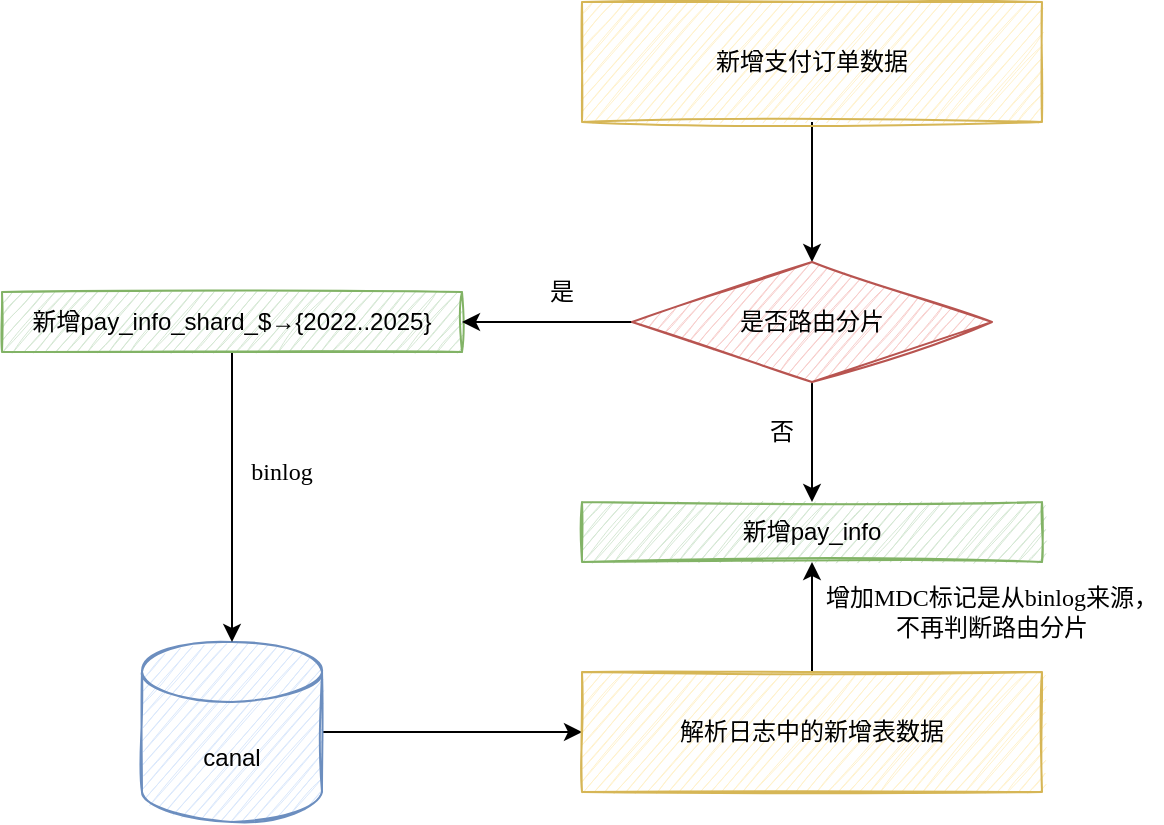 <mxfile version="19.0.3" type="device" pages="3"><diagram id="CUpE_ROg3NPhEMm8Of7d" name="第 1 页"><mxGraphModel dx="1865" dy="649" grid="1" gridSize="10" guides="1" tooltips="1" connect="1" arrows="1" fold="1" page="1" pageScale="1" pageWidth="827" pageHeight="1169" math="0" shadow="0"><root><mxCell id="0"/><mxCell id="1" parent="0"/><mxCell id="gH3cnBD5GV1e-x239EEC-13" style="edgeStyle=orthogonalEdgeStyle;rounded=0;orthogonalLoop=1;jettySize=auto;html=1;exitX=0.5;exitY=1;exitDx=0;exitDy=0;entryX=0.5;entryY=0;entryDx=0;entryDy=0;fontFamily=Comic Sans MS;" parent="1" source="gH3cnBD5GV1e-x239EEC-1" target="gH3cnBD5GV1e-x239EEC-5" edge="1"><mxGeometry relative="1" as="geometry"/></mxCell><mxCell id="gH3cnBD5GV1e-x239EEC-1" value="&lt;font face=&quot;Comic Sans MS&quot;&gt;新增支付订单数据&lt;/font&gt;" style="rounded=0;whiteSpace=wrap;html=1;sketch=1;shadow=0;glass=0;fillColor=#fff2cc;strokeColor=#d6b656;" parent="1" vertex="1"><mxGeometry x="240" y="270" width="230" height="60" as="geometry"/></mxCell><mxCell id="gH3cnBD5GV1e-x239EEC-2" value="新增pay_info" style="rounded=0;whiteSpace=wrap;html=1;sketch=1;shadow=0;glass=0;fillColor=#d5e8d4;strokeColor=#82b366;" parent="1" vertex="1"><mxGeometry x="240" y="520" width="230" height="30" as="geometry"/></mxCell><mxCell id="gH3cnBD5GV1e-x239EEC-19" style="edgeStyle=orthogonalEdgeStyle;rounded=0;orthogonalLoop=1;jettySize=auto;html=1;exitX=1;exitY=0.5;exitDx=0;exitDy=0;exitPerimeter=0;entryX=0;entryY=0.5;entryDx=0;entryDy=0;fontFamily=Comic Sans MS;" parent="1" source="gH3cnBD5GV1e-x239EEC-3" target="gH3cnBD5GV1e-x239EEC-16" edge="1"><mxGeometry relative="1" as="geometry"/></mxCell><mxCell id="gH3cnBD5GV1e-x239EEC-3" value="canal" style="shape=cylinder3;whiteSpace=wrap;html=1;boundedLbl=1;backgroundOutline=1;size=15;sketch=1;rounded=0;shadow=0;glass=0;fillColor=#dae8fc;strokeColor=#6c8ebf;" parent="1" vertex="1"><mxGeometry x="20" y="590" width="90" height="90" as="geometry"/></mxCell><mxCell id="gH3cnBD5GV1e-x239EEC-17" style="edgeStyle=orthogonalEdgeStyle;rounded=0;orthogonalLoop=1;jettySize=auto;html=1;exitX=0.5;exitY=1;exitDx=0;exitDy=0;entryX=0.5;entryY=0;entryDx=0;entryDy=0;entryPerimeter=0;fontFamily=Comic Sans MS;" parent="1" source="gH3cnBD5GV1e-x239EEC-4" target="gH3cnBD5GV1e-x239EEC-3" edge="1"><mxGeometry relative="1" as="geometry"/></mxCell><mxCell id="gH3cnBD5GV1e-x239EEC-4" value="新增pay_info_shard_$→{2022..2025}" style="rounded=0;whiteSpace=wrap;html=1;sketch=1;shadow=0;glass=0;fillColor=#d5e8d4;strokeColor=#82b366;" parent="1" vertex="1"><mxGeometry x="-50" y="415" width="230" height="30" as="geometry"/></mxCell><mxCell id="gH3cnBD5GV1e-x239EEC-8" style="edgeStyle=orthogonalEdgeStyle;rounded=0;orthogonalLoop=1;jettySize=auto;html=1;exitX=0.5;exitY=1;exitDx=0;exitDy=0;entryX=0.5;entryY=0;entryDx=0;entryDy=0;fontFamily=Comic Sans MS;" parent="1" source="gH3cnBD5GV1e-x239EEC-5" target="gH3cnBD5GV1e-x239EEC-2" edge="1"><mxGeometry relative="1" as="geometry"/></mxCell><mxCell id="gH3cnBD5GV1e-x239EEC-9" style="edgeStyle=orthogonalEdgeStyle;rounded=0;orthogonalLoop=1;jettySize=auto;html=1;exitX=0;exitY=0.5;exitDx=0;exitDy=0;entryX=1;entryY=0.5;entryDx=0;entryDy=0;fontFamily=Comic Sans MS;" parent="1" source="gH3cnBD5GV1e-x239EEC-5" target="gH3cnBD5GV1e-x239EEC-4" edge="1"><mxGeometry relative="1" as="geometry"/></mxCell><mxCell id="gH3cnBD5GV1e-x239EEC-5" value="是否路由分片" style="rhombus;whiteSpace=wrap;html=1;rounded=0;shadow=0;glass=0;sketch=1;fontFamily=Comic Sans MS;fillColor=#f8cecc;strokeColor=#b85450;" parent="1" vertex="1"><mxGeometry x="265" y="400" width="180" height="60" as="geometry"/></mxCell><mxCell id="gH3cnBD5GV1e-x239EEC-10" value="是" style="text;html=1;strokeColor=none;fillColor=none;align=center;verticalAlign=middle;whiteSpace=wrap;rounded=0;shadow=0;glass=0;sketch=1;fontFamily=Comic Sans MS;" parent="1" vertex="1"><mxGeometry x="200" y="400" width="60" height="30" as="geometry"/></mxCell><mxCell id="gH3cnBD5GV1e-x239EEC-11" value="否" style="text;html=1;strokeColor=none;fillColor=none;align=center;verticalAlign=middle;whiteSpace=wrap;rounded=0;shadow=0;glass=0;sketch=1;fontFamily=Comic Sans MS;" parent="1" vertex="1"><mxGeometry x="310" y="470" width="60" height="30" as="geometry"/></mxCell><mxCell id="gH3cnBD5GV1e-x239EEC-23" style="edgeStyle=orthogonalEdgeStyle;rounded=0;orthogonalLoop=1;jettySize=auto;html=1;exitX=0.5;exitY=0;exitDx=0;exitDy=0;entryX=0.5;entryY=1;entryDx=0;entryDy=0;fontFamily=Comic Sans MS;" parent="1" source="gH3cnBD5GV1e-x239EEC-16" target="gH3cnBD5GV1e-x239EEC-2" edge="1"><mxGeometry relative="1" as="geometry"/></mxCell><mxCell id="gH3cnBD5GV1e-x239EEC-16" value="&lt;font face=&quot;Comic Sans MS&quot;&gt;解析日志中的新增表数据&lt;/font&gt;" style="rounded=0;whiteSpace=wrap;html=1;sketch=1;shadow=0;glass=0;fillColor=#fff2cc;strokeColor=#d6b656;" parent="1" vertex="1"><mxGeometry x="240" y="605" width="230" height="60" as="geometry"/></mxCell><mxCell id="gH3cnBD5GV1e-x239EEC-18" value="binlog" style="text;html=1;strokeColor=none;fillColor=none;align=center;verticalAlign=middle;whiteSpace=wrap;rounded=0;shadow=0;glass=0;sketch=1;fontFamily=Comic Sans MS;" parent="1" vertex="1"><mxGeometry x="60" y="490" width="60" height="30" as="geometry"/></mxCell><mxCell id="gH3cnBD5GV1e-x239EEC-22" value="增加MDC标记是从binlog来源，不再判断路由分片" style="text;html=1;strokeColor=none;fillColor=none;align=center;verticalAlign=middle;whiteSpace=wrap;rounded=0;shadow=0;glass=0;sketch=1;fontFamily=Comic Sans MS;" parent="1" vertex="1"><mxGeometry x="360" y="560" width="170" height="30" as="geometry"/></mxCell></root></mxGraphModel></diagram><diagram id="2joxC20oUZu1GNimzthu" name="第 2 页"><mxGraphModel dx="1038" dy="649" grid="1" gridSize="10" guides="1" tooltips="1" connect="1" arrows="1" fold="1" page="1" pageScale="1" pageWidth="827" pageHeight="1169" math="0" shadow="0"><root><mxCell id="0"/><mxCell id="1" parent="0"/><mxCell id="-G9N_oBadMH0zHrFVqdw-3" value="商品模块" style="rounded=1;whiteSpace=wrap;html=1;dashed=1;sketch=1;verticalAlign=top;" vertex="1" parent="1"><mxGeometry x="190" y="280" width="470" height="330" as="geometry"/></mxCell><mxCell id="-G9N_oBadMH0zHrFVqdw-13" style="edgeStyle=orthogonalEdgeStyle;rounded=0;orthogonalLoop=1;jettySize=auto;html=1;exitX=0.5;exitY=1;exitDx=0;exitDy=0;entryX=0.5;entryY=0;entryDx=0;entryDy=0;" edge="1" parent="1" source="6BgisCbqa-Uj8gQds_aK-1" target="-G9N_oBadMH0zHrFVqdw-1"><mxGeometry relative="1" as="geometry"/></mxCell><mxCell id="6BgisCbqa-Uj8gQds_aK-1" value="商品款式1库存表(sku)" style="rounded=1;whiteSpace=wrap;html=1;fillColor=#d5e8d4;strokeColor=#82b366;sketch=1;" parent="1" vertex="1"><mxGeometry x="380" y="310" width="120" height="30" as="geometry"/></mxCell><mxCell id="-G9N_oBadMH0zHrFVqdw-18" style="edgeStyle=orthogonalEdgeStyle;curved=1;rounded=0;orthogonalLoop=1;jettySize=auto;html=1;exitX=0.5;exitY=1;exitDx=0;exitDy=0;entryX=0.5;entryY=0;entryDx=0;entryDy=0;" edge="1" parent="1" source="-G9N_oBadMH0zHrFVqdw-1" target="-G9N_oBadMH0zHrFVqdw-6"><mxGeometry relative="1" as="geometry"/></mxCell><mxCell id="-G9N_oBadMH0zHrFVqdw-26" style="edgeStyle=orthogonalEdgeStyle;rounded=0;orthogonalLoop=1;jettySize=auto;html=1;exitX=0.5;exitY=1;exitDx=0;exitDy=0;" edge="1" parent="1" source="-G9N_oBadMH0zHrFVqdw-1" target="-G9N_oBadMH0zHrFVqdw-9"><mxGeometry relative="1" as="geometry"/></mxCell><mxCell id="-G9N_oBadMH0zHrFVqdw-1" value="商品表(spu)" style="rounded=1;whiteSpace=wrap;html=1;fillColor=#f8cecc;strokeColor=#b85450;sketch=1;" vertex="1" parent="1"><mxGeometry x="380" y="360" width="120" height="60" as="geometry"/></mxCell><mxCell id="-G9N_oBadMH0zHrFVqdw-14" style="edgeStyle=orthogonalEdgeStyle;rounded=0;orthogonalLoop=1;jettySize=auto;html=1;exitX=0.5;exitY=1;exitDx=0;exitDy=0;entryX=1;entryY=0.5;entryDx=0;entryDy=0;" edge="1" parent="1" source="-G9N_oBadMH0zHrFVqdw-4" target="-G9N_oBadMH0zHrFVqdw-1"><mxGeometry relative="1" as="geometry"/></mxCell><mxCell id="-G9N_oBadMH0zHrFVqdw-27" style="edgeStyle=orthogonalEdgeStyle;rounded=0;orthogonalLoop=1;jettySize=auto;html=1;exitX=0.75;exitY=1;exitDx=0;exitDy=0;entryX=0.5;entryY=0;entryDx=0;entryDy=0;strokeColor=#FF3333;" edge="1" parent="1" source="-G9N_oBadMH0zHrFVqdw-4" target="-G9N_oBadMH0zHrFVqdw-9"><mxGeometry relative="1" as="geometry"/></mxCell><mxCell id="-G9N_oBadMH0zHrFVqdw-28" style="edgeStyle=orthogonalEdgeStyle;rounded=0;orthogonalLoop=1;jettySize=auto;html=1;exitX=0.75;exitY=1;exitDx=0;exitDy=0;entryX=0.5;entryY=0;entryDx=0;entryDy=0;strokeColor=#FF3333;" edge="1" parent="1" source="-G9N_oBadMH0zHrFVqdw-4" target="-G9N_oBadMH0zHrFVqdw-6"><mxGeometry relative="1" as="geometry"><Array as="points"><mxPoint x="610" y="440"/><mxPoint x="440" y="440"/></Array></mxGeometry></mxCell><mxCell id="-G9N_oBadMH0zHrFVqdw-4" value="商品款式2库存表(sku)" style="rounded=1;whiteSpace=wrap;html=1;fillColor=#d5e8d4;strokeColor=#82b366;sketch=1;" vertex="1" parent="1"><mxGeometry x="520" y="310" width="120" height="30" as="geometry"/></mxCell><mxCell id="-G9N_oBadMH0zHrFVqdw-6" value="商品分类类型表(category)&lt;br&gt;(手机数码/智能机)" style="rounded=1;whiteSpace=wrap;html=1;fillColor=#dae8fc;strokeColor=#6c8ebf;sketch=1;" vertex="1" parent="1"><mxGeometry x="380" y="460" width="120" height="50" as="geometry"/></mxCell><mxCell id="-G9N_oBadMH0zHrFVqdw-9" value="商品品牌表(brand)&lt;br&gt;(小米/格力/美的)" style="rounded=1;whiteSpace=wrap;html=1;fillColor=#dae8fc;strokeColor=#6c8ebf;sketch=1;" vertex="1" parent="1"><mxGeometry x="520" y="460" width="120" height="50" as="geometry"/></mxCell><mxCell id="-G9N_oBadMH0zHrFVqdw-22" value="" style="edgeStyle=orthogonalEdgeStyle;curved=1;rounded=0;orthogonalLoop=1;jettySize=auto;html=1;" edge="1" parent="1" source="-G9N_oBadMH0zHrFVqdw-20" target="-G9N_oBadMH0zHrFVqdw-21"><mxGeometry relative="1" as="geometry"/></mxCell><mxCell id="-G9N_oBadMH0zHrFVqdw-24" value="" style="edgeStyle=orthogonalEdgeStyle;curved=1;rounded=0;orthogonalLoop=1;jettySize=auto;html=1;" edge="1" parent="1" source="-G9N_oBadMH0zHrFVqdw-23" target="-G9N_oBadMH0zHrFVqdw-20"><mxGeometry relative="1" as="geometry"/></mxCell><mxCell id="-G9N_oBadMH0zHrFVqdw-20" value="商品属性表(attribute)(尺寸/外观/颜色)" style="rounded=1;whiteSpace=wrap;html=1;fillColor=#f8cecc;strokeColor=#b85450;sketch=1;" vertex="1" parent="1"><mxGeometry x="220" y="450" width="120" height="60" as="geometry"/></mxCell><mxCell id="-G9N_oBadMH0zHrFVqdw-21" value="商品属性分类表(attribute_category)(手机数码/服装)" style="rounded=1;whiteSpace=wrap;html=1;fillColor=#f8cecc;strokeColor=#b85450;sketch=1;" vertex="1" parent="1"><mxGeometry x="220" y="540" width="120" height="60" as="geometry"/></mxCell><mxCell id="-G9N_oBadMH0zHrFVqdw-25" style="edgeStyle=orthogonalEdgeStyle;curved=1;rounded=0;orthogonalLoop=1;jettySize=auto;html=1;exitX=1;exitY=0.5;exitDx=0;exitDy=0;entryX=0;entryY=0.5;entryDx=0;entryDy=0;" edge="1" parent="1" source="-G9N_oBadMH0zHrFVqdw-23" target="-G9N_oBadMH0zHrFVqdw-1"><mxGeometry relative="1" as="geometry"/></mxCell><mxCell id="-G9N_oBadMH0zHrFVqdw-31" style="edgeStyle=orthogonalEdgeStyle;rounded=0;orthogonalLoop=1;jettySize=auto;html=1;exitX=0.5;exitY=0;exitDx=0;exitDy=0;entryX=0;entryY=0.5;entryDx=0;entryDy=0;strokeColor=#33001A;" edge="1" parent="1" source="-G9N_oBadMH0zHrFVqdw-23" target="6BgisCbqa-Uj8gQds_aK-1"><mxGeometry relative="1" as="geometry"/></mxCell><mxCell id="-G9N_oBadMH0zHrFVqdw-23" value="商品属性值表(attribute_value)(尺寸/外观/颜色)" style="rounded=1;whiteSpace=wrap;html=1;fillColor=#f8cecc;strokeColor=#b85450;sketch=1;" vertex="1" parent="1"><mxGeometry x="220" y="360" width="120" height="60" as="geometry"/></mxCell><mxCell id="-G9N_oBadMH0zHrFVqdw-29" value="" style="shape=flexArrow;endArrow=classic;html=1;rounded=0;strokeColor=#33001A;" edge="1" parent="1"><mxGeometry width="50" height="50" relative="1" as="geometry"><mxPoint x="680" y="440" as="sourcePoint"/><mxPoint x="740" y="440" as="targetPoint"/></mxGeometry></mxCell><mxCell id="-G9N_oBadMH0zHrFVqdw-30" value="查询商品详情(根据spuId查询商品表、所有商品库存表，品牌信息)" style="ellipse;whiteSpace=wrap;html=1;strokeWidth=2;fillWeight=2;hachureGap=8;fillColor=none;fillStyle=dots;sketch=1;" vertex="1" parent="1"><mxGeometry x="760" y="410" width="150" height="70" as="geometry"/></mxCell><mxCell id="-G9N_oBadMH0zHrFVqdw-32" value="订单模块" style="rounded=1;whiteSpace=wrap;html=1;dashed=1;sketch=1;verticalAlign=top;" vertex="1" parent="1"><mxGeometry x="200" y="650" width="350" height="160" as="geometry"/></mxCell><mxCell id="-G9N_oBadMH0zHrFVqdw-33" value="订单表(order)" style="rounded=1;whiteSpace=wrap;html=1;fillColor=#f8cecc;strokeColor=#b85450;sketch=1;" vertex="1" parent="1"><mxGeometry x="315" y="680" width="120" height="30" as="geometry"/></mxCell><mxCell id="-G9N_oBadMH0zHrFVqdw-36" style="edgeStyle=orthogonalEdgeStyle;rounded=0;orthogonalLoop=1;jettySize=auto;html=1;exitX=0.5;exitY=0;exitDx=0;exitDy=0;entryX=0.5;entryY=1;entryDx=0;entryDy=0;strokeColor=#33001A;" edge="1" parent="1" source="-G9N_oBadMH0zHrFVqdw-34" target="-G9N_oBadMH0zHrFVqdw-33"><mxGeometry relative="1" as="geometry"/></mxCell><mxCell id="-G9N_oBadMH0zHrFVqdw-34" value="订单明细表(order)" style="rounded=1;whiteSpace=wrap;html=1;fillColor=#f8cecc;strokeColor=#b85450;sketch=1;" vertex="1" parent="1"><mxGeometry x="250" y="760" width="120" height="30" as="geometry"/></mxCell><mxCell id="-G9N_oBadMH0zHrFVqdw-37" style="edgeStyle=orthogonalEdgeStyle;rounded=0;orthogonalLoop=1;jettySize=auto;html=1;exitX=0.5;exitY=0;exitDx=0;exitDy=0;strokeColor=#33001A;" edge="1" parent="1" source="-G9N_oBadMH0zHrFVqdw-35" target="-G9N_oBadMH0zHrFVqdw-33"><mxGeometry relative="1" as="geometry"/></mxCell><mxCell id="-G9N_oBadMH0zHrFVqdw-40" style="edgeStyle=orthogonalEdgeStyle;rounded=0;orthogonalLoop=1;jettySize=auto;html=1;exitX=0.75;exitY=0;exitDx=0;exitDy=0;entryX=0;entryY=0.5;entryDx=0;entryDy=0;strokeColor=#33001A;" edge="1" parent="1" source="-G9N_oBadMH0zHrFVqdw-35" target="-G9N_oBadMH0zHrFVqdw-38"><mxGeometry relative="1" as="geometry"/></mxCell><mxCell id="-G9N_oBadMH0zHrFVqdw-41" style="edgeStyle=orthogonalEdgeStyle;rounded=0;orthogonalLoop=1;jettySize=auto;html=1;exitX=1;exitY=0.5;exitDx=0;exitDy=0;entryX=0;entryY=0.5;entryDx=0;entryDy=0;strokeColor=#33001A;" edge="1" parent="1" source="-G9N_oBadMH0zHrFVqdw-35" target="-G9N_oBadMH0zHrFVqdw-39"><mxGeometry relative="1" as="geometry"/></mxCell><mxCell id="-G9N_oBadMH0zHrFVqdw-35" value="订单明细表(order)" style="rounded=1;whiteSpace=wrap;html=1;fillColor=#f8cecc;strokeColor=#b85450;sketch=1;" vertex="1" parent="1"><mxGeometry x="390" y="760" width="120" height="30" as="geometry"/></mxCell><mxCell id="-G9N_oBadMH0zHrFVqdw-38" value="商品SPU" style="rounded=1;whiteSpace=wrap;html=1;fillColor=#f8cecc;strokeColor=#b85450;sketch=1;dashed=1;" vertex="1" parent="1"><mxGeometry x="570" y="690" width="120" height="30" as="geometry"/></mxCell><mxCell id="-G9N_oBadMH0zHrFVqdw-39" value="商品SKU" style="rounded=1;whiteSpace=wrap;html=1;fillColor=#f8cecc;strokeColor=#b85450;sketch=1;dashed=1;" vertex="1" parent="1"><mxGeometry x="570" y="760" width="120" height="30" as="geometry"/></mxCell></root></mxGraphModel></diagram><diagram id="lNLyhwY9w-gQE0UX-iSp" name="业务流程"><mxGraphModel dx="1865" dy="649" grid="1" gridSize="10" guides="1" tooltips="1" connect="1" arrows="1" fold="1" page="1" pageScale="1" pageWidth="827" pageHeight="1169" math="0" shadow="0"><root><mxCell id="0"/><mxCell id="1" parent="0"/><mxCell id="Y6sgk7fPxvdI-4pFYEH2-3" style="edgeStyle=orthogonalEdgeStyle;rounded=0;orthogonalLoop=1;jettySize=auto;html=1;exitX=0.5;exitY=0.5;exitDx=0;exitDy=0;exitPerimeter=0;entryX=0;entryY=0.5;entryDx=0;entryDy=0;strokeColor=#33001A;" edge="1" parent="1" source="Y6sgk7fPxvdI-4pFYEH2-1" target="Y6sgk7fPxvdI-4pFYEH2-2"><mxGeometry relative="1" as="geometry"/></mxCell><mxCell id="Y6sgk7fPxvdI-4pFYEH2-1" value="Actor" style="shape=umlActor;verticalLabelPosition=bottom;verticalAlign=top;html=1;outlineConnect=0;sketch=1;" vertex="1" parent="1"><mxGeometry x="60" y="270" width="30" height="60" as="geometry"/></mxCell><mxCell id="Y6sgk7fPxvdI-4pFYEH2-2" value="用户模块" style="rounded=1;whiteSpace=wrap;html=1;sketch=1;verticalAlign=top;" vertex="1" parent="1"><mxGeometry x="209" y="205" width="391" height="190" as="geometry"/></mxCell><mxCell id="Y6sgk7fPxvdI-4pFYEH2-4" value="访问" style="text;html=1;strokeColor=none;fillColor=none;align=center;verticalAlign=middle;whiteSpace=wrap;rounded=0;sketch=1;" vertex="1" parent="1"><mxGeometry x="110" y="270" width="60" height="30" as="geometry"/></mxCell><mxCell id="Y6sgk7fPxvdI-4pFYEH2-5" value="注册" style="rounded=1;whiteSpace=wrap;html=1;sketch=1;fillColor=#dae8fc;strokeColor=#6c8ebf;" vertex="1" parent="1"><mxGeometry x="230" y="240" width="70" height="60" as="geometry"/></mxCell><mxCell id="Y6sgk7fPxvdI-4pFYEH2-6" value="登录" style="rounded=1;whiteSpace=wrap;html=1;sketch=1;fillColor=#dae8fc;strokeColor=#6c8ebf;" vertex="1" parent="1"><mxGeometry x="320" y="240" width="70" height="60" as="geometry"/></mxCell><mxCell id="Y6sgk7fPxvdI-4pFYEH2-7" value="退出登录" style="rounded=1;whiteSpace=wrap;html=1;sketch=1;fillColor=#dae8fc;strokeColor=#6c8ebf;" vertex="1" parent="1"><mxGeometry x="414" y="240" width="70" height="60" as="geometry"/></mxCell><mxCell id="Y6sgk7fPxvdI-4pFYEH2-8" value="消息通知模块" style="rounded=1;whiteSpace=wrap;html=1;sketch=1;verticalAlign=top;" vertex="1" parent="1"><mxGeometry x="640" y="205" width="120" height="255" as="geometry"/></mxCell><mxCell id="Y6sgk7fPxvdI-4pFYEH2-44" style="edgeStyle=orthogonalEdgeStyle;rounded=0;orthogonalLoop=1;jettySize=auto;html=1;exitX=1;exitY=0.5;exitDx=0;exitDy=0;entryX=0;entryY=0.5;entryDx=0;entryDy=0;entryPerimeter=0;strokeColor=#33001A;" edge="1" parent="1" source="Y6sgk7fPxvdI-4pFYEH2-9" target="Y6sgk7fPxvdI-4pFYEH2-43"><mxGeometry relative="1" as="geometry"/></mxCell><mxCell id="Y6sgk7fPxvdI-4pFYEH2-9" value="发邮件" style="rounded=1;whiteSpace=wrap;html=1;sketch=1;fillColor=#dae8fc;strokeColor=#6c8ebf;" vertex="1" parent="1"><mxGeometry x="665" y="240" width="70" height="60" as="geometry"/></mxCell><mxCell id="Y6sgk7fPxvdI-4pFYEH2-45" style="edgeStyle=orthogonalEdgeStyle;rounded=0;orthogonalLoop=1;jettySize=auto;html=1;exitX=1;exitY=0.5;exitDx=0;exitDy=0;entryX=0;entryY=0;entryDx=0;entryDy=52.5;entryPerimeter=0;strokeColor=#33001A;" edge="1" parent="1" source="Y6sgk7fPxvdI-4pFYEH2-10" target="Y6sgk7fPxvdI-4pFYEH2-43"><mxGeometry relative="1" as="geometry"/></mxCell><mxCell id="Y6sgk7fPxvdI-4pFYEH2-10" value="发短信" style="rounded=1;whiteSpace=wrap;html=1;sketch=1;fillColor=#dae8fc;strokeColor=#6c8ebf;" vertex="1" parent="1"><mxGeometry x="665" y="310" width="70" height="60" as="geometry"/></mxCell><mxCell id="Y6sgk7fPxvdI-4pFYEH2-12" style="edgeStyle=orthogonalEdgeStyle;rounded=0;orthogonalLoop=1;jettySize=auto;html=1;exitX=1;exitY=0.5;exitDx=0;exitDy=0;entryX=0;entryY=0.5;entryDx=0;entryDy=0;strokeColor=#33001A;" edge="1" parent="1" source="Y6sgk7fPxvdI-4pFYEH2-11" target="Y6sgk7fPxvdI-4pFYEH2-9"><mxGeometry relative="1" as="geometry"/></mxCell><mxCell id="Y6sgk7fPxvdI-4pFYEH2-11" value="验证码发送" style="rounded=1;whiteSpace=wrap;html=1;sketch=1;fillColor=#dae8fc;strokeColor=#6c8ebf;" vertex="1" parent="1"><mxGeometry x="510" y="240" width="70" height="60" as="geometry"/></mxCell><mxCell id="Y6sgk7fPxvdI-4pFYEH2-13" value="收货地址&lt;br&gt;增删改查" style="rounded=1;whiteSpace=wrap;html=1;sketch=1;fillColor=#dae8fc;strokeColor=#6c8ebf;" vertex="1" parent="1"><mxGeometry x="230" y="320" width="70" height="60" as="geometry"/></mxCell><mxCell id="Y6sgk7fPxvdI-4pFYEH2-14" value="其他和用户关联的信息接口" style="rounded=1;whiteSpace=wrap;html=1;sketch=1;fillColor=#dae8fc;strokeColor=#6c8ebf;" vertex="1" parent="1"><mxGeometry x="320" y="320" width="70" height="60" as="geometry"/></mxCell><mxCell id="Y6sgk7fPxvdI-4pFYEH2-15" value="商品模块" style="rounded=1;whiteSpace=wrap;html=1;sketch=1;verticalAlign=top;" vertex="1" parent="1"><mxGeometry x="179" y="450" width="461" height="190" as="geometry"/></mxCell><mxCell id="Y6sgk7fPxvdI-4pFYEH2-71" style="edgeStyle=orthogonalEdgeStyle;curved=1;rounded=0;orthogonalLoop=1;jettySize=auto;html=1;exitX=1;exitY=0.5;exitDx=0;exitDy=0;entryX=0;entryY=0.5;entryDx=0;entryDy=0;strokeColor=#FF3333;" edge="1" parent="1" source="Y6sgk7fPxvdI-4pFYEH2-16" target="Y6sgk7fPxvdI-4pFYEH2-17"><mxGeometry relative="1" as="geometry"/></mxCell><mxCell id="Y6sgk7fPxvdI-4pFYEH2-16" value="查询商品列表" style="rounded=1;whiteSpace=wrap;html=1;sketch=1;fillColor=#dae8fc;strokeColor=#6c8ebf;" vertex="1" parent="1"><mxGeometry x="195" y="485" width="70" height="60" as="geometry"/></mxCell><mxCell id="Y6sgk7fPxvdI-4pFYEH2-17" value="查询商品详情" style="rounded=1;whiteSpace=wrap;html=1;sketch=1;fillColor=#dae8fc;strokeColor=#6c8ebf;" vertex="1" parent="1"><mxGeometry x="285" y="485" width="70" height="60" as="geometry"/></mxCell><mxCell id="Y6sgk7fPxvdI-4pFYEH2-18" value="查询商品分类合集" style="rounded=1;whiteSpace=wrap;html=1;sketch=1;fillColor=#dae8fc;strokeColor=#6c8ebf;" vertex="1" parent="1"><mxGeometry x="379" y="485" width="70" height="60" as="geometry"/></mxCell><mxCell id="Y6sgk7fPxvdI-4pFYEH2-19" value="商品评论" style="rounded=1;whiteSpace=wrap;html=1;sketch=1;fillColor=#dae8fc;strokeColor=#6c8ebf;" vertex="1" parent="1"><mxGeometry x="475" y="485" width="70" height="60" as="geometry"/></mxCell><mxCell id="Y6sgk7fPxvdI-4pFYEH2-20" value="商品评论追评" style="rounded=1;whiteSpace=wrap;html=1;sketch=1;fillColor=#dae8fc;strokeColor=#6c8ebf;" vertex="1" parent="1"><mxGeometry x="559" y="485" width="70" height="60" as="geometry"/></mxCell><mxCell id="Y6sgk7fPxvdI-4pFYEH2-21" value="评论删除" style="rounded=1;whiteSpace=wrap;html=1;sketch=1;fillColor=#dae8fc;strokeColor=#6c8ebf;" vertex="1" parent="1"><mxGeometry x="559" y="565" width="70" height="60" as="geometry"/></mxCell><mxCell id="Y6sgk7fPxvdI-4pFYEH2-22" value="购物车模块" style="rounded=1;whiteSpace=wrap;html=1;sketch=1;verticalAlign=top;" vertex="1" parent="1"><mxGeometry x="209" y="698" width="391" height="190" as="geometry"/></mxCell><mxCell id="Y6sgk7fPxvdI-4pFYEH2-74" style="edgeStyle=orthogonalEdgeStyle;curved=1;rounded=0;orthogonalLoop=1;jettySize=auto;html=1;exitX=0.75;exitY=1;exitDx=0;exitDy=0;entryX=0.5;entryY=1;entryDx=0;entryDy=0;strokeColor=#FF3333;" edge="1" parent="1" source="Y6sgk7fPxvdI-4pFYEH2-23" target="Y6sgk7fPxvdI-4pFYEH2-26"><mxGeometry relative="1" as="geometry"/></mxCell><mxCell id="Y6sgk7fPxvdI-4pFYEH2-23" value="查询购物车列表" style="rounded=1;whiteSpace=wrap;html=1;sketch=1;fillColor=#dae8fc;strokeColor=#6c8ebf;" vertex="1" parent="1"><mxGeometry x="230" y="733" width="70" height="60" as="geometry"/></mxCell><mxCell id="Y6sgk7fPxvdI-4pFYEH2-24" value="查询购物车选中商品列表" style="rounded=1;whiteSpace=wrap;html=1;sketch=1;fillColor=#dae8fc;strokeColor=#6c8ebf;" vertex="1" parent="1"><mxGeometry x="320" y="733" width="70" height="60" as="geometry"/></mxCell><mxCell id="Y6sgk7fPxvdI-4pFYEH2-73" style="edgeStyle=orthogonalEdgeStyle;curved=1;rounded=0;orthogonalLoop=1;jettySize=auto;html=1;exitX=0.25;exitY=0;exitDx=0;exitDy=0;entryX=0.5;entryY=0;entryDx=0;entryDy=0;strokeColor=#FF3333;" edge="1" parent="1" source="Y6sgk7fPxvdI-4pFYEH2-25" target="Y6sgk7fPxvdI-4pFYEH2-23"><mxGeometry relative="1" as="geometry"/></mxCell><mxCell id="Y6sgk7fPxvdI-4pFYEH2-25" value="新增商品到购物车(Redis锁)(幂等)" style="rounded=1;whiteSpace=wrap;html=1;sketch=1;fillColor=#fff2cc;strokeColor=#d6b656;" vertex="1" parent="1"><mxGeometry x="414" y="733" width="70" height="60" as="geometry"/></mxCell><mxCell id="Y6sgk7fPxvdI-4pFYEH2-26" value="修改(全部&lt;br&gt;)商品是否勾选" style="rounded=1;whiteSpace=wrap;html=1;sketch=1;fillColor=#dae8fc;strokeColor=#6c8ebf;" vertex="1" parent="1"><mxGeometry x="510" y="733" width="70" height="60" as="geometry"/></mxCell><mxCell id="Y6sgk7fPxvdI-4pFYEH2-27" value="修改商品购买数量" style="rounded=1;whiteSpace=wrap;html=1;sketch=1;fillColor=#dae8fc;strokeColor=#6c8ebf;" vertex="1" parent="1"><mxGeometry x="230" y="813" width="70" height="60" as="geometry"/></mxCell><mxCell id="Y6sgk7fPxvdI-4pFYEH2-28" value="删除(选中)购物车商品" style="rounded=1;whiteSpace=wrap;html=1;sketch=1;fillColor=#dae8fc;strokeColor=#6c8ebf;" vertex="1" parent="1"><mxGeometry x="320" y="813" width="70" height="60" as="geometry"/></mxCell><mxCell id="Y6sgk7fPxvdI-4pFYEH2-29" value="订单模块" style="rounded=1;whiteSpace=wrap;html=1;sketch=1;verticalAlign=top;" vertex="1" parent="1"><mxGeometry x="-6" y="962" width="391" height="190" as="geometry"/></mxCell><mxCell id="Y6sgk7fPxvdI-4pFYEH2-30" value="下单(创建订单)(幂等)" style="rounded=1;whiteSpace=wrap;html=1;sketch=1;fillColor=#dae8fc;strokeColor=#6c8ebf;" vertex="1" parent="1"><mxGeometry x="15" y="997" width="70" height="60" as="geometry"/></mxCell><mxCell id="Y6sgk7fPxvdI-4pFYEH2-31" value="查询订单列表" style="rounded=1;whiteSpace=wrap;html=1;sketch=1;fillColor=#dae8fc;strokeColor=#6c8ebf;" vertex="1" parent="1"><mxGeometry x="105" y="997" width="70" height="60" as="geometry"/></mxCell><mxCell id="Y6sgk7fPxvdI-4pFYEH2-32" value="取消订单(Redis锁)(幂等)" style="rounded=1;whiteSpace=wrap;html=1;sketch=1;fillColor=#fff2cc;strokeColor=#d6b656;" vertex="1" parent="1"><mxGeometry x="199" y="997" width="70" height="60" as="geometry"/></mxCell><mxCell id="Y6sgk7fPxvdI-4pFYEH2-33" value="删除订单(幂等)" style="rounded=1;whiteSpace=wrap;html=1;sketch=1;fillColor=#dae8fc;strokeColor=#6c8ebf;" vertex="1" parent="1"><mxGeometry x="295" y="997" width="70" height="60" as="geometry"/></mxCell><mxCell id="Y6sgk7fPxvdI-4pFYEH2-34" value="查询订单详情" style="rounded=1;whiteSpace=wrap;html=1;sketch=1;fillColor=#dae8fc;strokeColor=#6c8ebf;" vertex="1" parent="1"><mxGeometry x="15" y="1077" width="70" height="60" as="geometry"/></mxCell><mxCell id="Y6sgk7fPxvdI-4pFYEH2-36" value="支付模块" style="rounded=1;whiteSpace=wrap;html=1;sketch=1;verticalAlign=top;" vertex="1" parent="1"><mxGeometry x="424" y="962" width="116" height="190" as="geometry"/></mxCell><mxCell id="Y6sgk7fPxvdI-4pFYEH2-79" style="edgeStyle=orthogonalEdgeStyle;curved=1;rounded=0;orthogonalLoop=1;jettySize=auto;html=1;exitX=1;exitY=0.5;exitDx=0;exitDy=0;entryX=0.07;entryY=0.4;entryDx=0;entryDy=0;entryPerimeter=0;strokeColor=#FF3333;" edge="1" parent="1" source="Y6sgk7fPxvdI-4pFYEH2-37" target="Y6sgk7fPxvdI-4pFYEH2-78"><mxGeometry relative="1" as="geometry"/></mxCell><mxCell id="Y6sgk7fPxvdI-4pFYEH2-37" value="公共支付接口" style="rounded=1;whiteSpace=wrap;html=1;sketch=1;fillColor=#dae8fc;strokeColor=#6c8ebf;" vertex="1" parent="1"><mxGeometry x="445" y="997" width="70" height="60" as="geometry"/></mxCell><mxCell id="Y6sgk7fPxvdI-4pFYEH2-81" style="edgeStyle=orthogonalEdgeStyle;curved=1;rounded=0;orthogonalLoop=1;jettySize=auto;html=1;exitX=0.5;exitY=1;exitDx=0;exitDy=0;strokeColor=#FF3333;" edge="1" parent="1" source="Y6sgk7fPxvdI-4pFYEH2-38"><mxGeometry relative="1" as="geometry"><mxPoint x="480" y="1200" as="targetPoint"/></mxGeometry></mxCell><mxCell id="Y6sgk7fPxvdI-4pFYEH2-102" style="edgeStyle=orthogonalEdgeStyle;curved=1;rounded=0;orthogonalLoop=1;jettySize=auto;html=1;exitX=0;exitY=1;exitDx=0;exitDy=0;entryX=0.5;entryY=1;entryDx=0;entryDy=0;strokeColor=#FF3333;" edge="1" parent="1" source="Y6sgk7fPxvdI-4pFYEH2-38" target="Y6sgk7fPxvdI-4pFYEH2-101"><mxGeometry relative="1" as="geometry"><Array as="points"><mxPoint x="445" y="1170"/><mxPoint x="234" y="1170"/></Array></mxGeometry></mxCell><mxCell id="Y6sgk7fPxvdI-4pFYEH2-38" value="三方支付回调通知接口" style="rounded=1;whiteSpace=wrap;html=1;sketch=1;fillColor=#dae8fc;strokeColor=#6c8ebf;" vertex="1" parent="1"><mxGeometry x="445" y="1077" width="70" height="60" as="geometry"/></mxCell><mxCell id="Y6sgk7fPxvdI-4pFYEH2-47" style="edgeStyle=orthogonalEdgeStyle;rounded=0;orthogonalLoop=1;jettySize=auto;html=1;exitX=0.5;exitY=1;exitDx=0;exitDy=0;exitPerimeter=0;entryX=1;entryY=0.5;entryDx=0;entryDy=0;strokeColor=#33001A;" edge="1" parent="1" source="Y6sgk7fPxvdI-4pFYEH2-43" target="Y6sgk7fPxvdI-4pFYEH2-46"><mxGeometry relative="1" as="geometry"/></mxCell><mxCell id="Y6sgk7fPxvdI-4pFYEH2-105" style="edgeStyle=orthogonalEdgeStyle;rounded=0;orthogonalLoop=1;jettySize=auto;html=1;exitX=0.855;exitY=1;exitDx=0;exitDy=-4.35;exitPerimeter=0;curved=1;" edge="1" parent="1" source="Y6sgk7fPxvdI-4pFYEH2-43" target="Y6sgk7fPxvdI-4pFYEH2-48"><mxGeometry relative="1" as="geometry"/></mxCell><mxCell id="Y6sgk7fPxvdI-4pFYEH2-43" value="MQ" style="shape=cylinder3;whiteSpace=wrap;html=1;boundedLbl=1;backgroundOutline=1;size=15;sketch=1;fillColor=#d5e8d4;strokeColor=#82b366;" vertex="1" parent="1"><mxGeometry x="827" y="287" width="60" height="80" as="geometry"/></mxCell><mxCell id="Y6sgk7fPxvdI-4pFYEH2-46" value="异步发送（幂等）" style="rounded=1;whiteSpace=wrap;html=1;sketch=1;fillColor=#f8cecc;strokeColor=#b85450;" vertex="1" parent="1"><mxGeometry x="665" y="390" width="70" height="60" as="geometry"/></mxCell><mxCell id="Y6sgk7fPxvdI-4pFYEH2-48" value="其他模块异步发送" style="rounded=1;whiteSpace=wrap;html=1;sketch=1;fillColor=#dae8fc;strokeColor=#6c8ebf;" vertex="1" parent="1"><mxGeometry x="817" y="480" width="70" height="60" as="geometry"/></mxCell><mxCell id="Y6sgk7fPxvdI-4pFYEH2-52" value="" style="shape=flexArrow;endArrow=classic;html=1;rounded=0;strokeColor=#82b366;endWidth=100;endSize=6.2;width=33;fillColor=#d5e8d4;" edge="1" parent="1"><mxGeometry width="50" height="50" relative="1" as="geometry"><mxPoint x="410" y="402" as="sourcePoint"/><mxPoint x="410" y="442" as="targetPoint"/></mxGeometry></mxCell><mxCell id="Y6sgk7fPxvdI-4pFYEH2-54" value="" style="shape=flexArrow;endArrow=classic;html=1;rounded=0;strokeColor=#82b366;endWidth=100;endSize=6.2;width=33;fillColor=#d5e8d4;" edge="1" parent="1"><mxGeometry width="50" height="50" relative="1" as="geometry"><mxPoint x="410" y="650" as="sourcePoint"/><mxPoint x="410" y="690" as="targetPoint"/></mxGeometry></mxCell><mxCell id="Y6sgk7fPxvdI-4pFYEH2-55" value="" style="shape=flexArrow;endArrow=classic;html=1;rounded=0;strokeColor=#82b366;endWidth=100;endSize=6.2;width=33;fillColor=#d5e8d4;" edge="1" parent="1"><mxGeometry width="50" height="50" relative="1" as="geometry"><mxPoint x="404" y="900" as="sourcePoint"/><mxPoint x="404" y="940" as="targetPoint"/></mxGeometry></mxCell><mxCell id="Y6sgk7fPxvdI-4pFYEH2-56" value="解除商品库存(幂等)" style="rounded=1;whiteSpace=wrap;html=1;sketch=1;fillColor=#dae8fc;strokeColor=#6c8ebf;" vertex="1" parent="1"><mxGeometry x="379" y="565" width="70" height="60" as="geometry"/></mxCell><mxCell id="Y6sgk7fPxvdI-4pFYEH2-57" value="评论删除" style="rounded=1;whiteSpace=wrap;html=1;sketch=1;fillColor=#dae8fc;strokeColor=#6c8ebf;" vertex="1" parent="1"><mxGeometry x="475" y="565" width="70" height="60" as="geometry"/></mxCell><mxCell id="Y6sgk7fPxvdI-4pFYEH2-59" value="锁定商品库存(幂等)" style="rounded=1;whiteSpace=wrap;html=1;sketch=1;fillColor=#dae8fc;strokeColor=#6c8ebf;" vertex="1" parent="1"><mxGeometry x="285" y="565" width="70" height="60" as="geometry"/></mxCell><mxCell id="Y6sgk7fPxvdI-4pFYEH2-60" value="验证商品库存" style="rounded=1;whiteSpace=wrap;html=1;sketch=1;fillColor=#dae8fc;strokeColor=#6c8ebf;" vertex="1" parent="1"><mxGeometry x="195" y="565" width="70" height="60" as="geometry"/></mxCell><mxCell id="Y6sgk7fPxvdI-4pFYEH2-61" style="edgeStyle=orthogonalEdgeStyle;rounded=0;orthogonalLoop=1;jettySize=auto;html=1;exitX=0.5;exitY=0.5;exitDx=0;exitDy=0;exitPerimeter=0;entryX=0;entryY=0.5;entryDx=0;entryDy=0;strokeColor=#33001A;" edge="1" parent="1" source="Y6sgk7fPxvdI-4pFYEH2-62"><mxGeometry relative="1" as="geometry"><mxPoint x="175" y="555" as="targetPoint"/></mxGeometry></mxCell><mxCell id="Y6sgk7fPxvdI-4pFYEH2-62" value="Actor" style="shape=umlActor;verticalLabelPosition=bottom;verticalAlign=top;html=1;outlineConnect=0;sketch=1;" vertex="1" parent="1"><mxGeometry x="26" y="525" width="30" height="60" as="geometry"/></mxCell><mxCell id="Y6sgk7fPxvdI-4pFYEH2-63" value="浏览商品信息" style="text;html=1;strokeColor=none;fillColor=none;align=center;verticalAlign=middle;whiteSpace=wrap;rounded=0;sketch=1;" vertex="1" parent="1"><mxGeometry x="76" y="525" width="74" height="30" as="geometry"/></mxCell><mxCell id="Y6sgk7fPxvdI-4pFYEH2-64" value="统计选中商品数量" style="rounded=1;whiteSpace=wrap;html=1;sketch=1;fillColor=#dae8fc;strokeColor=#6c8ebf;" vertex="1" parent="1"><mxGeometry x="413.5" y="813" width="70" height="60" as="geometry"/></mxCell><mxCell id="Y6sgk7fPxvdI-4pFYEH2-65" style="edgeStyle=orthogonalEdgeStyle;rounded=0;orthogonalLoop=1;jettySize=auto;html=1;exitX=0.5;exitY=0.5;exitDx=0;exitDy=0;exitPerimeter=0;entryX=0;entryY=0.5;entryDx=0;entryDy=0;strokeColor=#33001A;" edge="1" parent="1" source="Y6sgk7fPxvdI-4pFYEH2-66"><mxGeometry relative="1" as="geometry"><mxPoint x="209" y="800" as="targetPoint"/></mxGeometry></mxCell><mxCell id="Y6sgk7fPxvdI-4pFYEH2-66" value="Actor" style="shape=umlActor;verticalLabelPosition=bottom;verticalAlign=top;html=1;outlineConnect=0;sketch=1;" vertex="1" parent="1"><mxGeometry x="60" y="770" width="30" height="60" as="geometry"/></mxCell><mxCell id="Y6sgk7fPxvdI-4pFYEH2-67" value="选择购买商品到购物车" style="text;html=1;strokeColor=none;fillColor=none;align=center;verticalAlign=middle;whiteSpace=wrap;rounded=0;sketch=1;" vertex="1" parent="1"><mxGeometry x="110" y="770" width="74" height="30" as="geometry"/></mxCell><mxCell id="Y6sgk7fPxvdI-4pFYEH2-68" value="" style="endArrow=classic;html=1;rounded=0;strokeColor=#33001A;" edge="1" parent="1"><mxGeometry width="50" height="50" relative="1" as="geometry"><mxPoint x="95" y="860" as="sourcePoint"/><mxPoint x="220" y="950" as="targetPoint"/></mxGeometry></mxCell><mxCell id="Y6sgk7fPxvdI-4pFYEH2-69" value="选择商品进行下单支付" style="edgeLabel;html=1;align=center;verticalAlign=middle;resizable=0;points=[];" vertex="1" connectable="0" parent="Y6sgk7fPxvdI-4pFYEH2-68"><mxGeometry x="-0.275" y="-1" relative="1" as="geometry"><mxPoint as="offset"/></mxGeometry></mxCell><mxCell id="Y6sgk7fPxvdI-4pFYEH2-70" style="edgeStyle=orthogonalEdgeStyle;rounded=0;orthogonalLoop=1;jettySize=auto;html=1;exitX=1;exitY=1;exitDx=0;exitDy=0;entryX=0.663;entryY=0.01;entryDx=0;entryDy=0;strokeColor=#FF3333;curved=1;entryPerimeter=0;" edge="1" parent="1" source="Y6sgk7fPxvdI-4pFYEH2-6" target="Y6sgk7fPxvdI-4pFYEH2-16"><mxGeometry relative="1" as="geometry"><Array as="points"><mxPoint x="400" y="300"/><mxPoint x="400" y="410"/><mxPoint x="265" y="410"/><mxPoint x="265" y="486"/></Array></mxGeometry></mxCell><mxCell id="Y6sgk7fPxvdI-4pFYEH2-72" style="edgeStyle=orthogonalEdgeStyle;curved=1;rounded=0;orthogonalLoop=1;jettySize=auto;html=1;exitX=1;exitY=0.75;exitDx=0;exitDy=0;entryX=0.75;entryY=0;entryDx=0;entryDy=0;strokeColor=#FF3333;" edge="1" parent="1" source="Y6sgk7fPxvdI-4pFYEH2-17" target="Y6sgk7fPxvdI-4pFYEH2-25"><mxGeometry relative="1" as="geometry"/></mxCell><mxCell id="Y6sgk7fPxvdI-4pFYEH2-75" style="edgeStyle=orthogonalEdgeStyle;curved=1;rounded=0;orthogonalLoop=1;jettySize=auto;html=1;exitX=0.75;exitY=1;exitDx=0;exitDy=0;entryX=0.75;entryY=0;entryDx=0;entryDy=0;strokeColor=#FF3333;" edge="1" parent="1" source="Y6sgk7fPxvdI-4pFYEH2-26" target="Y6sgk7fPxvdI-4pFYEH2-30"><mxGeometry relative="1" as="geometry"/></mxCell><mxCell id="Y6sgk7fPxvdI-4pFYEH2-76" style="edgeStyle=orthogonalEdgeStyle;curved=1;rounded=0;orthogonalLoop=1;jettySize=auto;html=1;exitX=1;exitY=1;exitDx=0;exitDy=0;entryX=0;entryY=1;entryDx=0;entryDy=0;strokeColor=#FF3333;" edge="1" parent="1" source="Y6sgk7fPxvdI-4pFYEH2-30" target="Y6sgk7fPxvdI-4pFYEH2-37"><mxGeometry relative="1" as="geometry"/></mxCell><mxCell id="Y6sgk7fPxvdI-4pFYEH2-80" style="edgeStyle=orthogonalEdgeStyle;curved=1;rounded=0;orthogonalLoop=1;jettySize=auto;html=1;exitX=0.55;exitY=0.95;exitDx=0;exitDy=0;exitPerimeter=0;entryX=1;entryY=0.75;entryDx=0;entryDy=0;strokeColor=#FF3333;" edge="1" parent="1" source="Y6sgk7fPxvdI-4pFYEH2-78" target="Y6sgk7fPxvdI-4pFYEH2-38"><mxGeometry relative="1" as="geometry"/></mxCell><mxCell id="Y6sgk7fPxvdI-4pFYEH2-78" value="&lt;b&gt;跳转三方服务&lt;br&gt;完成支付&lt;/b&gt;" style="ellipse;shape=cloud;whiteSpace=wrap;html=1;sketch=1;" vertex="1" parent="1"><mxGeometry x="580" y="1020" width="120" height="80" as="geometry"/></mxCell><mxCell id="Y6sgk7fPxvdI-4pFYEH2-82" value="&lt;b&gt;进入&lt;/b&gt;&lt;b&gt;物流&lt;/b&gt;&lt;b&gt;&lt;br&gt;发货流程&lt;/b&gt;" style="ellipse;shape=cloud;whiteSpace=wrap;html=1;sketch=1;" vertex="1" parent="1"><mxGeometry x="422" y="1190" width="120" height="80" as="geometry"/></mxCell><mxCell id="Y6sgk7fPxvdI-4pFYEH2-83" value="更新支付数据状态和订单状态" style="text;html=1;strokeColor=none;fillColor=none;align=center;verticalAlign=middle;whiteSpace=wrap;rounded=0;sketch=1;" vertex="1" parent="1"><mxGeometry x="485" y="1160" width="95" height="30" as="geometry"/></mxCell><mxCell id="Y6sgk7fPxvdI-4pFYEH2-98" value="" style="shape=curlyBracket;whiteSpace=wrap;html=1;rounded=1;flipH=1;sketch=1;" vertex="1" parent="1"><mxGeometry x="-40" y="967" width="20" height="120" as="geometry"/></mxCell><mxCell id="Y6sgk7fPxvdI-4pFYEH2-99" value="下单时做如下几件事情：&lt;br&gt;1.对关键入参进行非空校验&lt;br&gt;2.对关键入参进行处于合理范围校验&lt;br&gt;3.对商品剩余库存进行校验&lt;br&gt;--------------------------&lt;br&gt;然后通过事件订阅可以执行如下业务&lt;br&gt;1.创建订单及订单明细数据然后入库&lt;br&gt;2.清理删除购物车已下单商品&lt;br&gt;3.锁定所有购买商品的一个库存&lt;br&gt;4.发送MQ消息用于延时15分钟关闭未支付订单，释放库存" style="text;html=1;strokeColor=none;fillColor=none;align=left;verticalAlign=middle;whiteSpace=wrap;rounded=0;sketch=1;" vertex="1" parent="1"><mxGeometry x="-240" y="1012" width="200" height="30" as="geometry"/></mxCell><mxCell id="Y6sgk7fPxvdI-4pFYEH2-100" value="MQ关闭未完成支付订单，并释放库存" style="rounded=1;whiteSpace=wrap;html=1;sketch=1;fillColor=#f8cecc;strokeColor=#b85450;" vertex="1" parent="1"><mxGeometry x="105" y="1077" width="70" height="60" as="geometry"/></mxCell><mxCell id="Y6sgk7fPxvdI-4pFYEH2-101" value="MQ修改已完成支付订单状态" style="rounded=1;whiteSpace=wrap;html=1;sketch=1;fillColor=#f8cecc;strokeColor=#b85450;" vertex="1" parent="1"><mxGeometry x="199" y="1077" width="70" height="60" as="geometry"/></mxCell><mxCell id="Y6sgk7fPxvdI-4pFYEH2-103" value="MQ异步记录用户操作日志入库" style="rounded=1;whiteSpace=wrap;html=1;sketch=1;fillColor=#f8cecc;strokeColor=#b85450;" vertex="1" parent="1"><mxGeometry x="414" y="320" width="70" height="60" as="geometry"/></mxCell><mxCell id="Y6sgk7fPxvdI-4pFYEH2-104" value="修改订单状态(Redis锁)" style="rounded=1;whiteSpace=wrap;html=1;sketch=1;fillColor=#fff2cc;strokeColor=#d6b656;" vertex="1" parent="1"><mxGeometry x="295" y="1077" width="70" height="60" as="geometry"/></mxCell></root></mxGraphModel></diagram></mxfile>